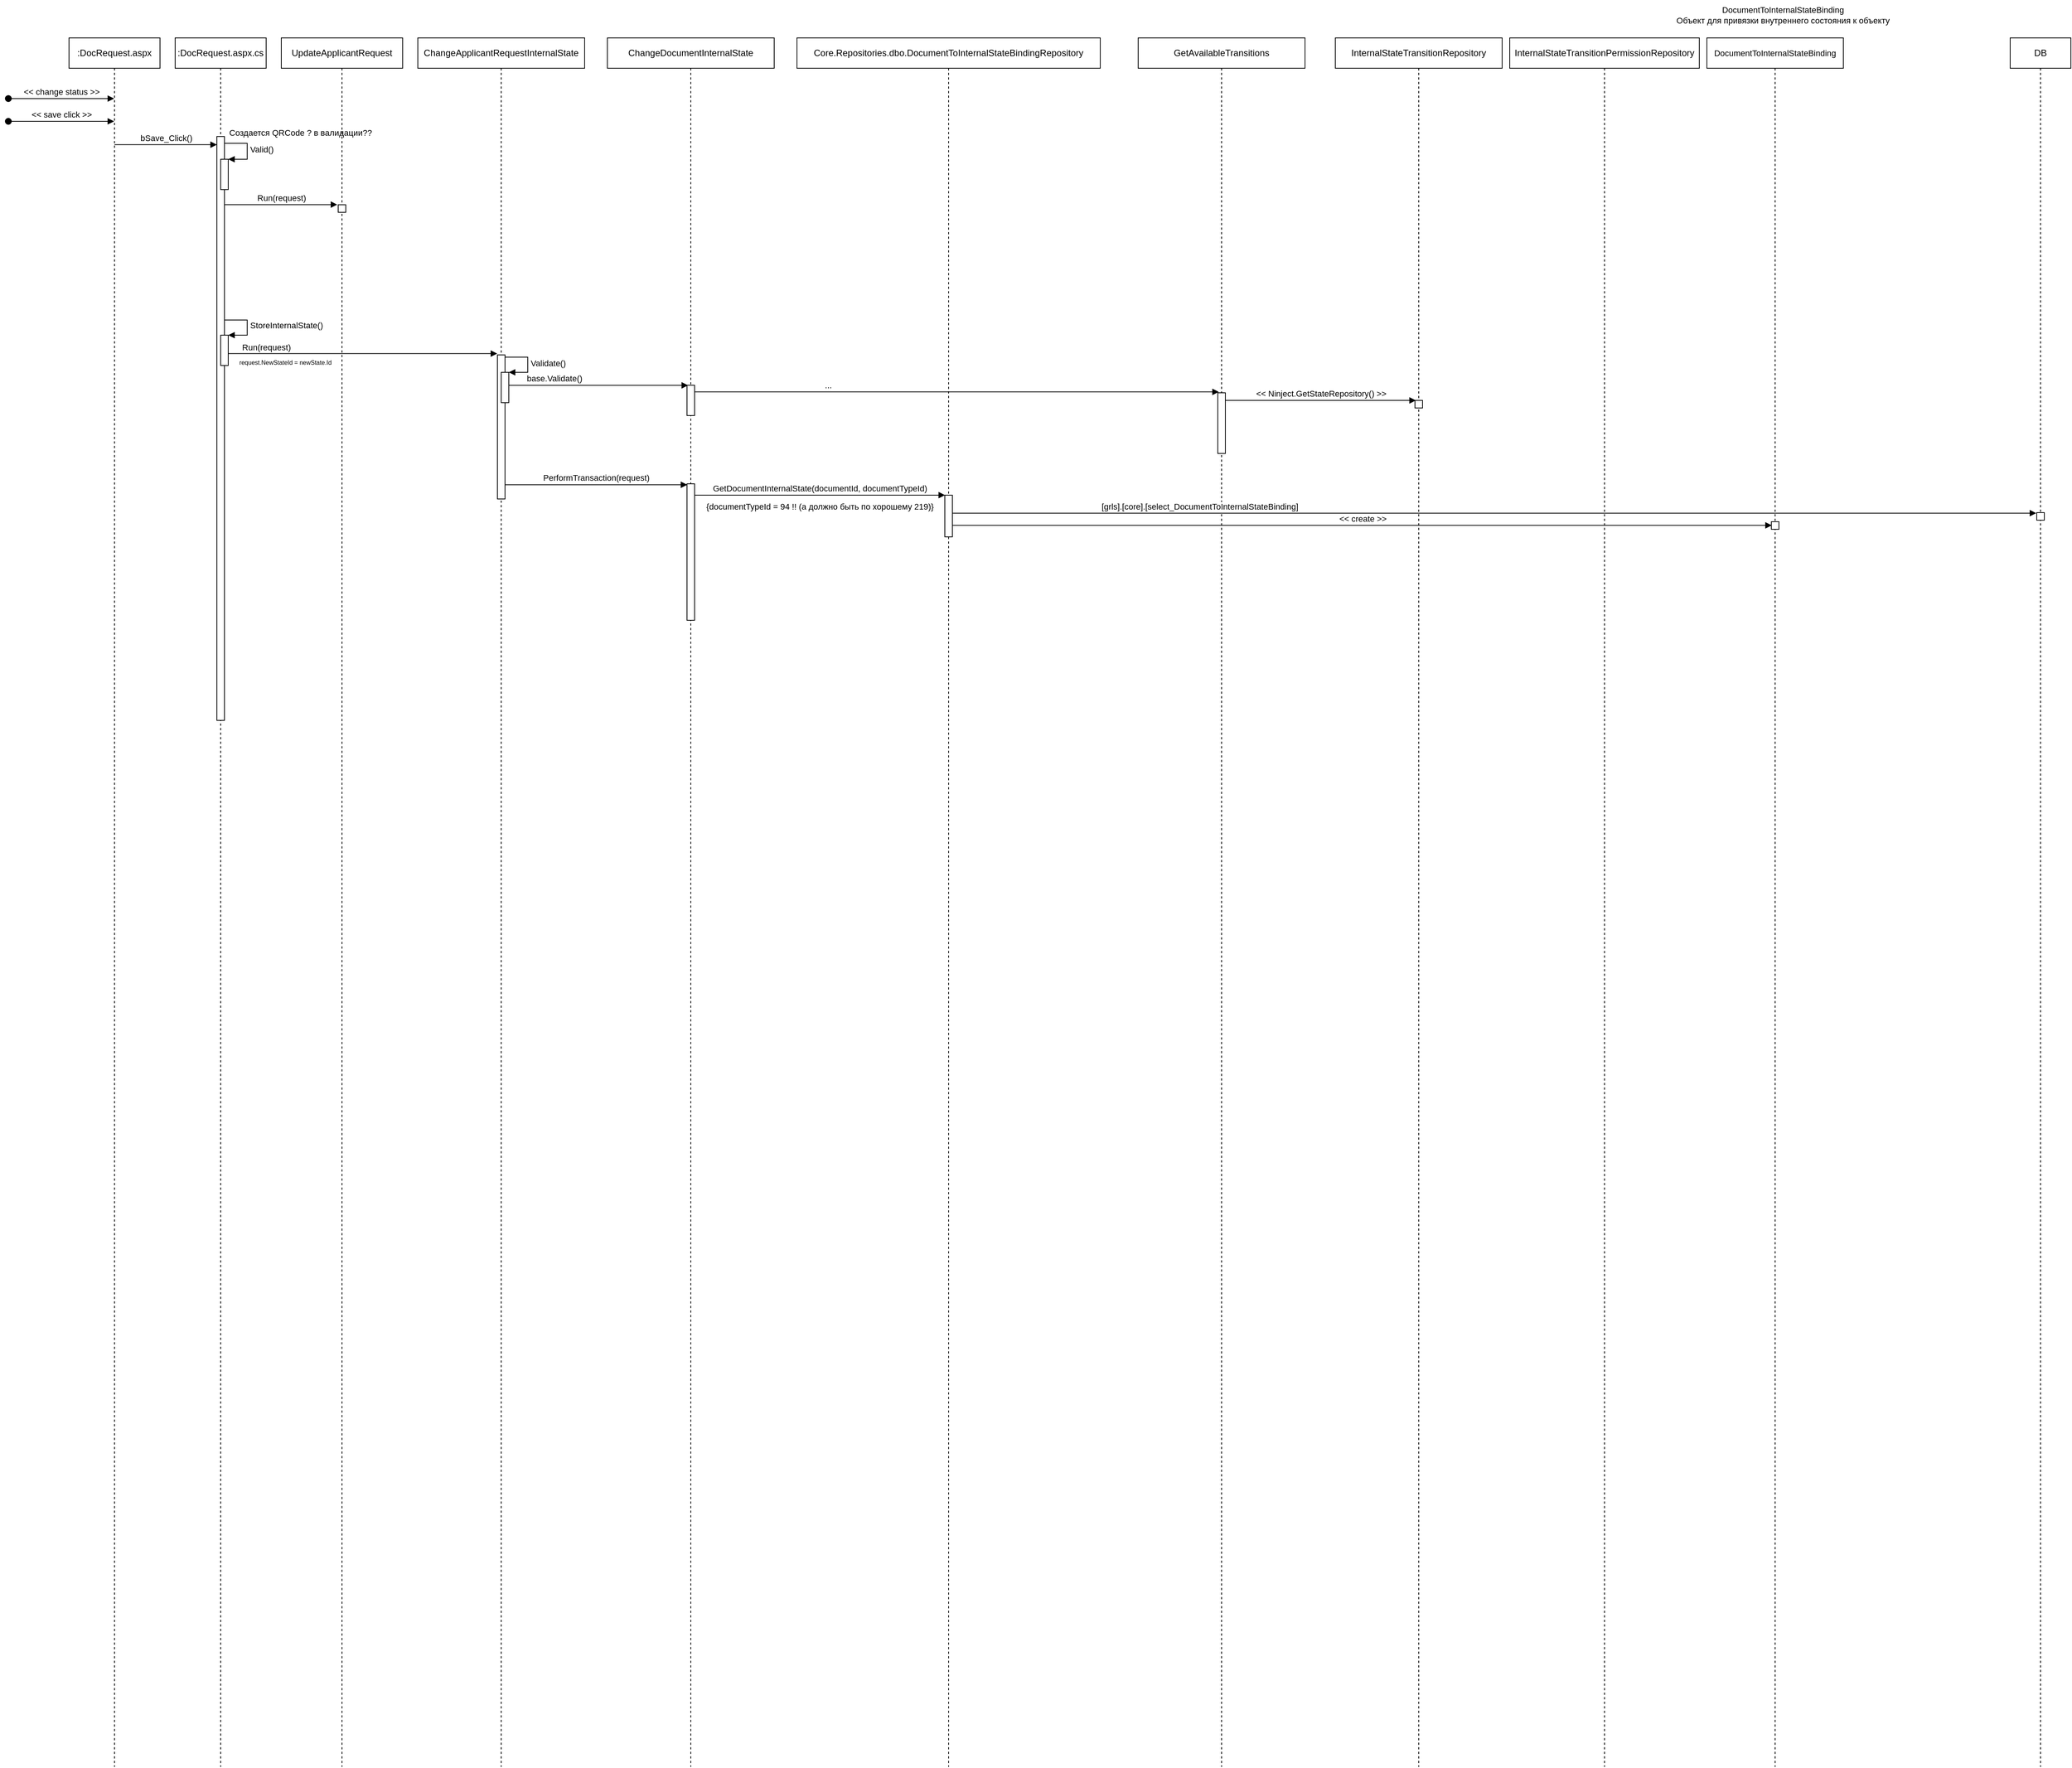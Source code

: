 <mxfile version="20.5.1" type="github">
  <diagram id="1gG8MEolRxr3eOi24UUM" name="Страница 1">
    <mxGraphModel dx="1386" dy="1516" grid="1" gridSize="10" guides="1" tooltips="1" connect="1" arrows="1" fold="1" page="1" pageScale="1" pageWidth="827" pageHeight="1169" math="0" shadow="0">
      <root>
        <mxCell id="0" />
        <mxCell id="1" parent="0" />
        <mxCell id="j3cDPz18Dl61WBa1ze43-2" value=":DocRequest.aspx.cs" style="shape=umlLifeline;perimeter=lifelinePerimeter;whiteSpace=wrap;html=1;container=1;collapsible=0;recursiveResize=0;outlineConnect=0;" vertex="1" parent="1">
          <mxGeometry x="220" y="40" width="120" height="2280" as="geometry" />
        </mxCell>
        <mxCell id="j3cDPz18Dl61WBa1ze43-5" value="" style="html=1;points=[];perimeter=orthogonalPerimeter;" vertex="1" parent="j3cDPz18Dl61WBa1ze43-2">
          <mxGeometry x="55" y="130" width="10" height="770" as="geometry" />
        </mxCell>
        <mxCell id="j3cDPz18Dl61WBa1ze43-48" value="" style="html=1;points=[];perimeter=orthogonalPerimeter;fontSize=11;" vertex="1" parent="j3cDPz18Dl61WBa1ze43-2">
          <mxGeometry x="60" y="160" width="10" height="40" as="geometry" />
        </mxCell>
        <mxCell id="j3cDPz18Dl61WBa1ze43-49" value="Valid()" style="edgeStyle=orthogonalEdgeStyle;html=1;align=left;spacingLeft=2;endArrow=block;rounded=0;entryX=1;entryY=0;fontSize=11;" edge="1" target="j3cDPz18Dl61WBa1ze43-48" parent="j3cDPz18Dl61WBa1ze43-2" source="j3cDPz18Dl61WBa1ze43-5">
          <mxGeometry relative="1" as="geometry">
            <mxPoint x="65" y="140" as="sourcePoint" />
            <Array as="points">
              <mxPoint x="95" y="139" />
              <mxPoint x="95" y="160" />
            </Array>
          </mxGeometry>
        </mxCell>
        <mxCell id="j3cDPz18Dl61WBa1ze43-1" value=":DocRequest.aspx" style="shape=umlLifeline;perimeter=lifelinePerimeter;whiteSpace=wrap;html=1;container=1;collapsible=0;recursiveResize=0;outlineConnect=0;" vertex="1" parent="1">
          <mxGeometry x="80" y="40" width="120" height="2280" as="geometry" />
        </mxCell>
        <mxCell id="j3cDPz18Dl61WBa1ze43-4" value="&amp;lt;&amp;lt; save click &amp;gt;&amp;gt;" style="html=1;verticalAlign=bottom;startArrow=oval;startFill=1;endArrow=block;startSize=8;rounded=0;" edge="1" parent="j3cDPz18Dl61WBa1ze43-1" target="j3cDPz18Dl61WBa1ze43-1">
          <mxGeometry width="60" relative="1" as="geometry">
            <mxPoint x="-80" y="110" as="sourcePoint" />
            <mxPoint x="59.5" y="110" as="targetPoint" />
          </mxGeometry>
        </mxCell>
        <mxCell id="j3cDPz18Dl61WBa1ze43-3" value="&amp;lt;&amp;lt; change status &amp;gt;&amp;gt;" style="html=1;verticalAlign=bottom;startArrow=oval;startFill=1;endArrow=block;startSize=8;rounded=0;" edge="1" parent="1" target="j3cDPz18Dl61WBa1ze43-1">
          <mxGeometry width="60" relative="1" as="geometry">
            <mxPoint y="120" as="sourcePoint" />
            <mxPoint x="90" y="120" as="targetPoint" />
          </mxGeometry>
        </mxCell>
        <mxCell id="j3cDPz18Dl61WBa1ze43-6" value="bSave_Click()" style="html=1;verticalAlign=bottom;endArrow=block;rounded=0;entryX=0.001;entryY=0.014;entryDx=0;entryDy=0;entryPerimeter=0;" edge="1" parent="1" source="j3cDPz18Dl61WBa1ze43-1" target="j3cDPz18Dl61WBa1ze43-5">
          <mxGeometry width="80" relative="1" as="geometry">
            <mxPoint x="400" y="300" as="sourcePoint" />
            <mxPoint x="480" y="300" as="targetPoint" />
          </mxGeometry>
        </mxCell>
        <mxCell id="j3cDPz18Dl61WBa1ze43-9" value="UpdateApplicantRequest" style="shape=umlLifeline;perimeter=lifelinePerimeter;whiteSpace=wrap;html=1;container=1;collapsible=0;recursiveResize=0;outlineConnect=0;" vertex="1" parent="1">
          <mxGeometry x="360" y="40" width="160" height="2280" as="geometry" />
        </mxCell>
        <mxCell id="j3cDPz18Dl61WBa1ze43-10" value="" style="html=1;points=[];perimeter=orthogonalPerimeter;" vertex="1" parent="j3cDPz18Dl61WBa1ze43-9">
          <mxGeometry x="75" y="220" width="10" height="10" as="geometry" />
        </mxCell>
        <mxCell id="j3cDPz18Dl61WBa1ze43-18" value="request.NewStateId = newState.Id" style="text;html=1;align=center;verticalAlign=middle;resizable=0;points=[];autosize=1;strokeColor=none;fillColor=none;fontSize=8;" vertex="1" parent="j3cDPz18Dl61WBa1ze43-9">
          <mxGeometry x="-70" y="418" width="150" height="20" as="geometry" />
        </mxCell>
        <mxCell id="j3cDPz18Dl61WBa1ze43-50" value="Создается QRCode ? в валидации??" style="text;html=1;align=center;verticalAlign=middle;resizable=0;points=[];autosize=1;strokeColor=none;fillColor=none;fontSize=11;" vertex="1" parent="j3cDPz18Dl61WBa1ze43-9">
          <mxGeometry x="-80" y="110" width="210" height="30" as="geometry" />
        </mxCell>
        <mxCell id="j3cDPz18Dl61WBa1ze43-11" value="Run(request)" style="html=1;verticalAlign=bottom;endArrow=block;rounded=0;entryX=-0.125;entryY=-0.018;entryDx=0;entryDy=0;entryPerimeter=0;" edge="1" parent="1" source="j3cDPz18Dl61WBa1ze43-5" target="j3cDPz18Dl61WBa1ze43-10">
          <mxGeometry width="80" relative="1" as="geometry">
            <mxPoint x="380" y="160" as="sourcePoint" />
            <mxPoint x="460" y="160" as="targetPoint" />
          </mxGeometry>
        </mxCell>
        <mxCell id="j3cDPz18Dl61WBa1ze43-12" value="" style="html=1;points=[];perimeter=orthogonalPerimeter;" vertex="1" parent="1">
          <mxGeometry x="280" y="432" width="10" height="40" as="geometry" />
        </mxCell>
        <mxCell id="j3cDPz18Dl61WBa1ze43-13" value="StoreInternalState()" style="edgeStyle=orthogonalEdgeStyle;html=1;align=left;spacingLeft=2;endArrow=block;rounded=0;entryX=1;entryY=0;" edge="1" target="j3cDPz18Dl61WBa1ze43-12" parent="1">
          <mxGeometry relative="1" as="geometry">
            <mxPoint x="285" y="411.97" as="sourcePoint" />
            <Array as="points">
              <mxPoint x="315" y="412" />
              <mxPoint x="315" y="432" />
            </Array>
          </mxGeometry>
        </mxCell>
        <mxCell id="j3cDPz18Dl61WBa1ze43-15" value="ChangeApplicantRequestInternalState" style="shape=umlLifeline;perimeter=lifelinePerimeter;whiteSpace=wrap;html=1;container=1;collapsible=0;recursiveResize=0;outlineConnect=0;" vertex="1" parent="1">
          <mxGeometry x="540" y="40" width="220" height="2280" as="geometry" />
        </mxCell>
        <mxCell id="j3cDPz18Dl61WBa1ze43-16" value="" style="html=1;points=[];perimeter=orthogonalPerimeter;" vertex="1" parent="j3cDPz18Dl61WBa1ze43-15">
          <mxGeometry x="105" y="418" width="10" height="190" as="geometry" />
        </mxCell>
        <mxCell id="j3cDPz18Dl61WBa1ze43-22" value="" style="html=1;points=[];perimeter=orthogonalPerimeter;fontSize=11;" vertex="1" parent="j3cDPz18Dl61WBa1ze43-15">
          <mxGeometry x="110" y="441" width="10" height="40" as="geometry" />
        </mxCell>
        <mxCell id="j3cDPz18Dl61WBa1ze43-23" value="Validate()" style="edgeStyle=orthogonalEdgeStyle;html=1;align=left;spacingLeft=2;endArrow=block;rounded=0;entryX=1;entryY=0;fontSize=11;" edge="1" target="j3cDPz18Dl61WBa1ze43-22" parent="j3cDPz18Dl61WBa1ze43-15" source="j3cDPz18Dl61WBa1ze43-16">
          <mxGeometry relative="1" as="geometry">
            <mxPoint x="115" y="421" as="sourcePoint" />
            <Array as="points">
              <mxPoint x="145" y="421" />
              <mxPoint x="145" y="441" />
            </Array>
          </mxGeometry>
        </mxCell>
        <mxCell id="j3cDPz18Dl61WBa1ze43-17" value="Run(request)" style="html=1;verticalAlign=bottom;endArrow=block;rounded=0;entryX=-0.033;entryY=-0.009;entryDx=0;entryDy=0;entryPerimeter=0;" edge="1" parent="1" source="j3cDPz18Dl61WBa1ze43-12" target="j3cDPz18Dl61WBa1ze43-16">
          <mxGeometry x="-0.718" y="-1" width="80" relative="1" as="geometry">
            <mxPoint x="295" y="336.56" as="sourcePoint" />
            <mxPoint x="443.75" y="336.56" as="targetPoint" />
            <mxPoint as="offset" />
          </mxGeometry>
        </mxCell>
        <mxCell id="j3cDPz18Dl61WBa1ze43-19" value="ChangeDocumentInternalState" style="shape=umlLifeline;perimeter=lifelinePerimeter;whiteSpace=wrap;html=1;container=1;collapsible=0;recursiveResize=0;outlineConnect=0;" vertex="1" parent="1">
          <mxGeometry x="790" y="40" width="220" height="2280" as="geometry" />
        </mxCell>
        <mxCell id="j3cDPz18Dl61WBa1ze43-20" value="" style="html=1;points=[];perimeter=orthogonalPerimeter;" vertex="1" parent="j3cDPz18Dl61WBa1ze43-19">
          <mxGeometry x="105" y="588" width="10" height="180" as="geometry" />
        </mxCell>
        <mxCell id="j3cDPz18Dl61WBa1ze43-25" value="" style="html=1;points=[];perimeter=orthogonalPerimeter;fontSize=11;" vertex="1" parent="j3cDPz18Dl61WBa1ze43-19">
          <mxGeometry x="105" y="458" width="10" height="40" as="geometry" />
        </mxCell>
        <mxCell id="j3cDPz18Dl61WBa1ze43-21" value="PerformTransaction(request)" style="html=1;verticalAlign=bottom;endArrow=block;rounded=0;fontSize=11;entryX=0.032;entryY=0.007;entryDx=0;entryDy=0;entryPerimeter=0;" edge="1" parent="1" source="j3cDPz18Dl61WBa1ze43-16" target="j3cDPz18Dl61WBa1ze43-20">
          <mxGeometry width="80" relative="1" as="geometry">
            <mxPoint x="700" y="428" as="sourcePoint" />
            <mxPoint x="780" y="428" as="targetPoint" />
          </mxGeometry>
        </mxCell>
        <mxCell id="j3cDPz18Dl61WBa1ze43-24" value="base.Validate()" style="html=1;verticalAlign=bottom;endArrow=block;rounded=0;fontSize=11;entryX=0.14;entryY=0.004;entryDx=0;entryDy=0;entryPerimeter=0;" edge="1" parent="1" source="j3cDPz18Dl61WBa1ze43-22" target="j3cDPz18Dl61WBa1ze43-25">
          <mxGeometry x="-0.492" width="80" relative="1" as="geometry">
            <mxPoint x="700" y="478" as="sourcePoint" />
            <mxPoint x="780" y="478" as="targetPoint" />
            <mxPoint as="offset" />
          </mxGeometry>
        </mxCell>
        <mxCell id="j3cDPz18Dl61WBa1ze43-26" value="InternalStateTransitionRepository" style="shape=umlLifeline;perimeter=lifelinePerimeter;whiteSpace=wrap;html=1;container=1;collapsible=0;recursiveResize=0;outlineConnect=0;" vertex="1" parent="1">
          <mxGeometry x="1750" y="40" width="220" height="2280" as="geometry" />
        </mxCell>
        <mxCell id="j3cDPz18Dl61WBa1ze43-28" value="" style="html=1;points=[];perimeter=orthogonalPerimeter;fontSize=11;" vertex="1" parent="j3cDPz18Dl61WBa1ze43-26">
          <mxGeometry x="105" y="478" width="10" height="10" as="geometry" />
        </mxCell>
        <mxCell id="j3cDPz18Dl61WBa1ze43-29" value="..." style="html=1;verticalAlign=bottom;endArrow=block;rounded=0;fontSize=11;entryX=0.134;entryY=-0.015;entryDx=0;entryDy=0;entryPerimeter=0;" edge="1" parent="1" source="j3cDPz18Dl61WBa1ze43-25" target="j3cDPz18Dl61WBa1ze43-31">
          <mxGeometry x="-0.492" width="80" relative="1" as="geometry">
            <mxPoint x="960" y="508.16" as="sourcePoint" />
            <mxPoint x="1196.4" y="508.16" as="targetPoint" />
            <mxPoint as="offset" />
          </mxGeometry>
        </mxCell>
        <mxCell id="j3cDPz18Dl61WBa1ze43-30" value="GetAvailableTransitions" style="shape=umlLifeline;perimeter=lifelinePerimeter;whiteSpace=wrap;html=1;container=1;collapsible=0;recursiveResize=0;outlineConnect=0;" vertex="1" parent="1">
          <mxGeometry x="1490" y="40" width="220" height="2280" as="geometry" />
        </mxCell>
        <mxCell id="j3cDPz18Dl61WBa1ze43-31" value="" style="html=1;points=[];perimeter=orthogonalPerimeter;fontSize=11;" vertex="1" parent="j3cDPz18Dl61WBa1ze43-30">
          <mxGeometry x="105" y="468" width="10" height="80" as="geometry" />
        </mxCell>
        <mxCell id="j3cDPz18Dl61WBa1ze43-32" value="&amp;lt;&amp;lt; Ninject.GetStateRepository() &amp;gt;&amp;gt;" style="html=1;verticalAlign=bottom;endArrow=block;rounded=0;fontSize=11;entryX=0.119;entryY=0.004;entryDx=0;entryDy=0;entryPerimeter=0;" edge="1" parent="1" source="j3cDPz18Dl61WBa1ze43-31" target="j3cDPz18Dl61WBa1ze43-28">
          <mxGeometry width="80" relative="1" as="geometry">
            <mxPoint x="1200" y="527.58" as="sourcePoint" />
            <mxPoint x="1280" y="527.58" as="targetPoint" />
          </mxGeometry>
        </mxCell>
        <mxCell id="j3cDPz18Dl61WBa1ze43-33" value="InternalStateTransitionPermissionRepository" style="shape=umlLifeline;perimeter=lifelinePerimeter;whiteSpace=wrap;html=1;container=1;collapsible=0;recursiveResize=0;outlineConnect=0;" vertex="1" parent="1">
          <mxGeometry x="1980" y="40" width="250" height="2280" as="geometry" />
        </mxCell>
        <mxCell id="j3cDPz18Dl61WBa1ze43-35" value="Core.Repositories.dbo.DocumentToInternalStateBindingRepository" style="shape=umlLifeline;perimeter=lifelinePerimeter;whiteSpace=wrap;html=1;container=1;collapsible=0;recursiveResize=0;outlineConnect=0;" vertex="1" parent="1">
          <mxGeometry x="1040" y="40" width="400" height="2280" as="geometry" />
        </mxCell>
        <mxCell id="j3cDPz18Dl61WBa1ze43-36" value="" style="html=1;points=[];perimeter=orthogonalPerimeter;" vertex="1" parent="j3cDPz18Dl61WBa1ze43-35">
          <mxGeometry x="195" y="603" width="10" height="55" as="geometry" />
        </mxCell>
        <mxCell id="j3cDPz18Dl61WBa1ze43-39" value="{documentTypeId = 94 !! (а должно быть по хорошему 219)}" style="text;html=1;align=center;verticalAlign=middle;resizable=0;points=[];autosize=1;strokeColor=none;fillColor=none;fontSize=11;" vertex="1" parent="j3cDPz18Dl61WBa1ze43-35">
          <mxGeometry x="-130" y="603" width="320" height="30" as="geometry" />
        </mxCell>
        <mxCell id="j3cDPz18Dl61WBa1ze43-38" value="GetDocumentInternalState(documentId, documentTypeId)" style="html=1;verticalAlign=bottom;endArrow=block;rounded=0;fontSize=11;entryX=0.03;entryY=-0.001;entryDx=0;entryDy=0;entryPerimeter=0;" edge="1" parent="1" source="j3cDPz18Dl61WBa1ze43-20" target="j3cDPz18Dl61WBa1ze43-36">
          <mxGeometry width="80" relative="1" as="geometry">
            <mxPoint x="990" y="598" as="sourcePoint" />
            <mxPoint x="1070" y="598" as="targetPoint" />
          </mxGeometry>
        </mxCell>
        <mxCell id="j3cDPz18Dl61WBa1ze43-40" value="DB" style="shape=umlLifeline;perimeter=lifelinePerimeter;whiteSpace=wrap;html=1;container=1;collapsible=0;recursiveResize=0;outlineConnect=0;" vertex="1" parent="1">
          <mxGeometry x="2640" y="40" width="80" height="2280" as="geometry" />
        </mxCell>
        <mxCell id="j3cDPz18Dl61WBa1ze43-41" value="" style="html=1;points=[];perimeter=orthogonalPerimeter;fontSize=11;" vertex="1" parent="j3cDPz18Dl61WBa1ze43-40">
          <mxGeometry x="35" y="626" width="10" height="10" as="geometry" />
        </mxCell>
        <mxCell id="j3cDPz18Dl61WBa1ze43-42" value="[grls].[core].[select_DocumentToInternalStateBinding]" style="html=1;verticalAlign=bottom;endArrow=block;rounded=0;fontSize=11;entryX=-0.066;entryY=0.073;entryDx=0;entryDy=0;entryPerimeter=0;" edge="1" parent="1" source="j3cDPz18Dl61WBa1ze43-36" target="j3cDPz18Dl61WBa1ze43-41">
          <mxGeometry x="-0.544" width="80" relative="1" as="geometry">
            <mxPoint x="1580" y="758" as="sourcePoint" />
            <mxPoint x="1660" y="758" as="targetPoint" />
            <mxPoint as="offset" />
          </mxGeometry>
        </mxCell>
        <mxCell id="j3cDPz18Dl61WBa1ze43-43" value="DocumentToInternalStateBinding&lt;br&gt;Объект для привязки внутреннего состояния к объекту" style="text;html=1;align=center;verticalAlign=middle;resizable=0;points=[];autosize=1;strokeColor=none;fillColor=none;fontSize=11;" vertex="1" parent="1">
          <mxGeometry x="2190" y="-10" width="300" height="40" as="geometry" />
        </mxCell>
        <mxCell id="j3cDPz18Dl61WBa1ze43-44" value="&lt;span style=&quot;font-size: 11px;&quot;&gt;DocumentToInternalStateBinding&lt;/span&gt;" style="shape=umlLifeline;perimeter=lifelinePerimeter;whiteSpace=wrap;html=1;container=1;collapsible=0;recursiveResize=0;outlineConnect=0;" vertex="1" parent="1">
          <mxGeometry x="2240" y="40" width="180" height="2280" as="geometry" />
        </mxCell>
        <mxCell id="j3cDPz18Dl61WBa1ze43-45" value="" style="html=1;points=[];perimeter=orthogonalPerimeter;fontSize=11;" vertex="1" parent="j3cDPz18Dl61WBa1ze43-44">
          <mxGeometry x="85" y="638" width="10" height="10" as="geometry" />
        </mxCell>
        <mxCell id="j3cDPz18Dl61WBa1ze43-47" value="&amp;lt;&amp;lt; create &amp;gt;&amp;gt;" style="html=1;verticalAlign=bottom;endArrow=block;rounded=0;fontSize=11;entryX=0.056;entryY=0.476;entryDx=0;entryDy=0;entryPerimeter=0;" edge="1" parent="1" source="j3cDPz18Dl61WBa1ze43-36" target="j3cDPz18Dl61WBa1ze43-45">
          <mxGeometry width="80" relative="1" as="geometry">
            <mxPoint x="2110" y="682.76" as="sourcePoint" />
            <mxPoint x="2170" y="628" as="targetPoint" />
          </mxGeometry>
        </mxCell>
      </root>
    </mxGraphModel>
  </diagram>
</mxfile>

